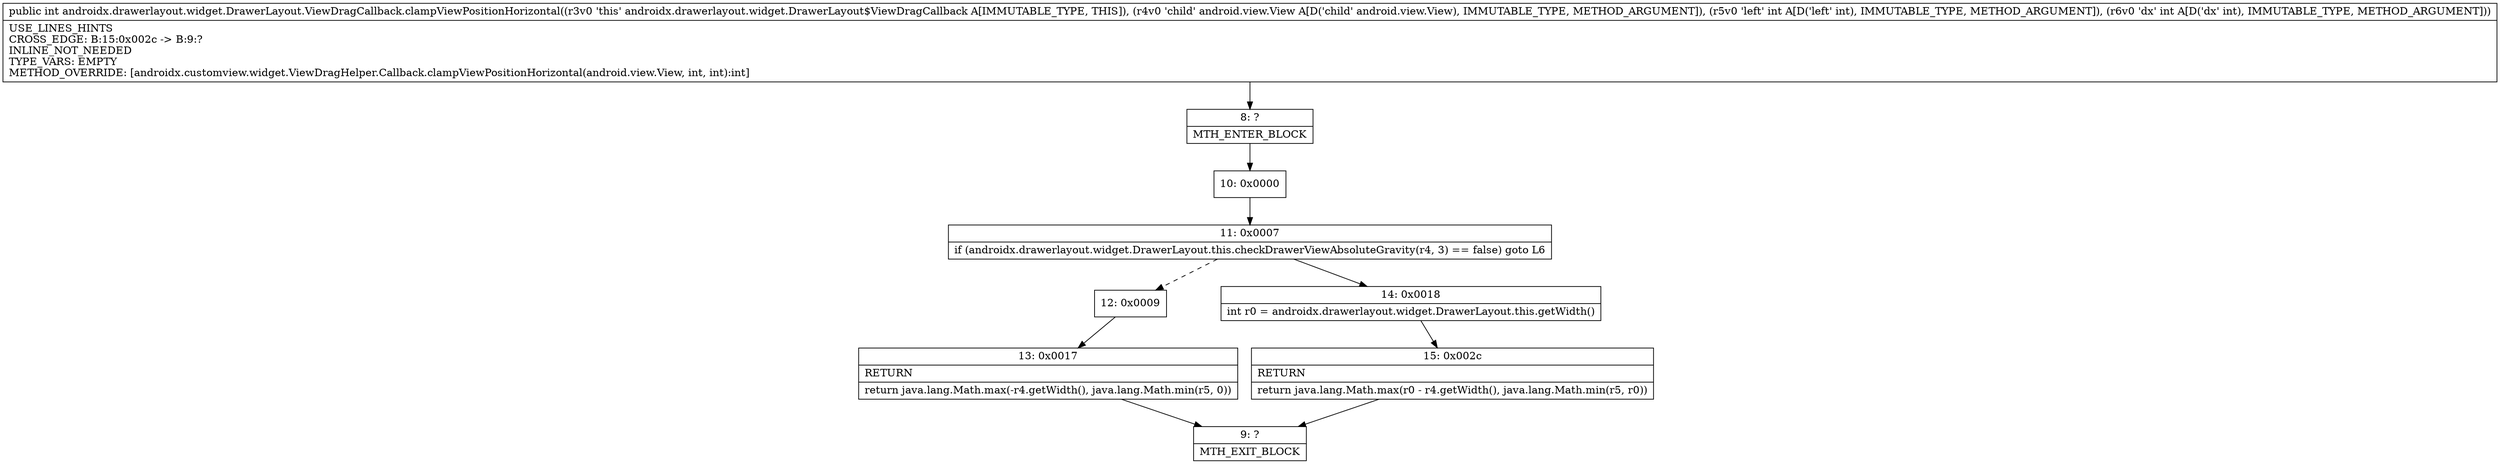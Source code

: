 digraph "CFG forandroidx.drawerlayout.widget.DrawerLayout.ViewDragCallback.clampViewPositionHorizontal(Landroid\/view\/View;II)I" {
Node_8 [shape=record,label="{8\:\ ?|MTH_ENTER_BLOCK\l}"];
Node_10 [shape=record,label="{10\:\ 0x0000}"];
Node_11 [shape=record,label="{11\:\ 0x0007|if (androidx.drawerlayout.widget.DrawerLayout.this.checkDrawerViewAbsoluteGravity(r4, 3) == false) goto L6\l}"];
Node_12 [shape=record,label="{12\:\ 0x0009}"];
Node_13 [shape=record,label="{13\:\ 0x0017|RETURN\l|return java.lang.Math.max(\-r4.getWidth(), java.lang.Math.min(r5, 0))\l}"];
Node_9 [shape=record,label="{9\:\ ?|MTH_EXIT_BLOCK\l}"];
Node_14 [shape=record,label="{14\:\ 0x0018|int r0 = androidx.drawerlayout.widget.DrawerLayout.this.getWidth()\l}"];
Node_15 [shape=record,label="{15\:\ 0x002c|RETURN\l|return java.lang.Math.max(r0 \- r4.getWidth(), java.lang.Math.min(r5, r0))\l}"];
MethodNode[shape=record,label="{public int androidx.drawerlayout.widget.DrawerLayout.ViewDragCallback.clampViewPositionHorizontal((r3v0 'this' androidx.drawerlayout.widget.DrawerLayout$ViewDragCallback A[IMMUTABLE_TYPE, THIS]), (r4v0 'child' android.view.View A[D('child' android.view.View), IMMUTABLE_TYPE, METHOD_ARGUMENT]), (r5v0 'left' int A[D('left' int), IMMUTABLE_TYPE, METHOD_ARGUMENT]), (r6v0 'dx' int A[D('dx' int), IMMUTABLE_TYPE, METHOD_ARGUMENT]))  | USE_LINES_HINTS\lCROSS_EDGE: B:15:0x002c \-\> B:9:?\lINLINE_NOT_NEEDED\lTYPE_VARS: EMPTY\lMETHOD_OVERRIDE: [androidx.customview.widget.ViewDragHelper.Callback.clampViewPositionHorizontal(android.view.View, int, int):int]\l}"];
MethodNode -> Node_8;Node_8 -> Node_10;
Node_10 -> Node_11;
Node_11 -> Node_12[style=dashed];
Node_11 -> Node_14;
Node_12 -> Node_13;
Node_13 -> Node_9;
Node_14 -> Node_15;
Node_15 -> Node_9;
}

